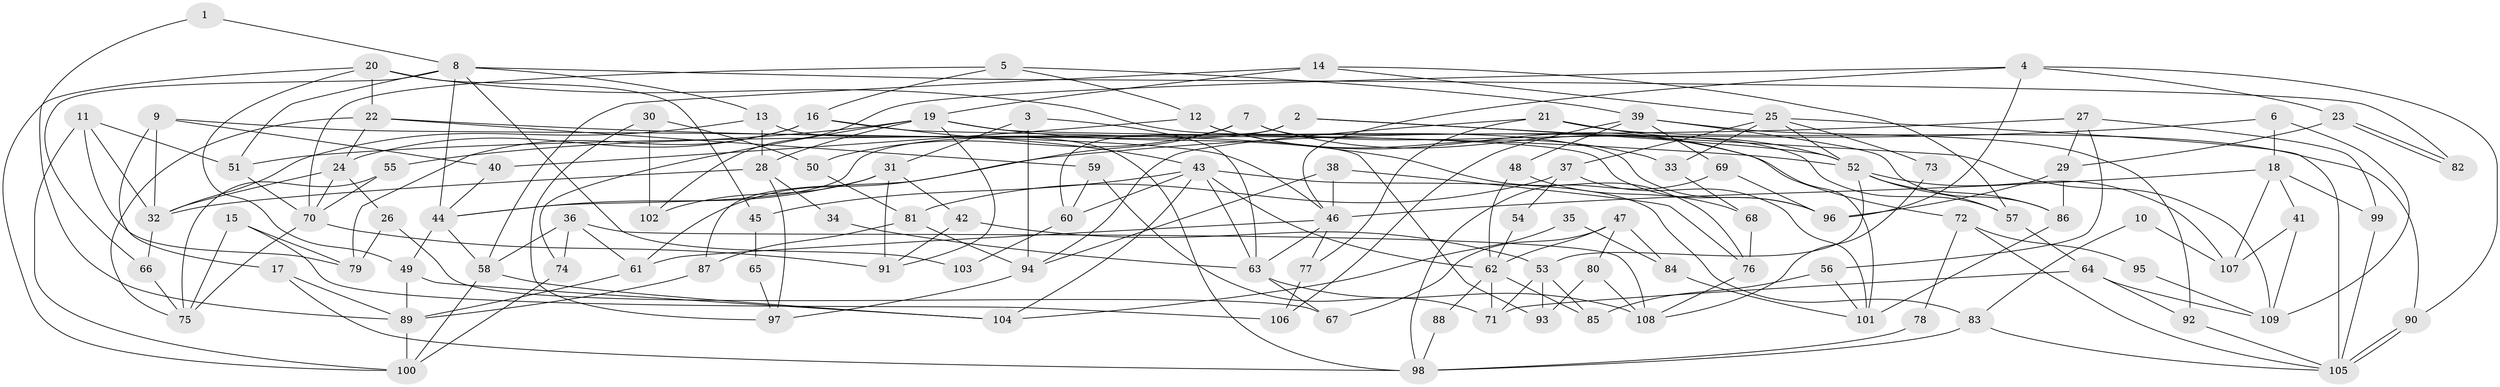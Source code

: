 // Generated by graph-tools (version 1.1) at 2025/15/03/09/25 04:15:19]
// undirected, 109 vertices, 218 edges
graph export_dot {
graph [start="1"]
  node [color=gray90,style=filled];
  1;
  2;
  3;
  4;
  5;
  6;
  7;
  8;
  9;
  10;
  11;
  12;
  13;
  14;
  15;
  16;
  17;
  18;
  19;
  20;
  21;
  22;
  23;
  24;
  25;
  26;
  27;
  28;
  29;
  30;
  31;
  32;
  33;
  34;
  35;
  36;
  37;
  38;
  39;
  40;
  41;
  42;
  43;
  44;
  45;
  46;
  47;
  48;
  49;
  50;
  51;
  52;
  53;
  54;
  55;
  56;
  57;
  58;
  59;
  60;
  61;
  62;
  63;
  64;
  65;
  66;
  67;
  68;
  69;
  70;
  71;
  72;
  73;
  74;
  75;
  76;
  77;
  78;
  79;
  80;
  81;
  82;
  83;
  84;
  85;
  86;
  87;
  88;
  89;
  90;
  91;
  92;
  93;
  94;
  95;
  96;
  97;
  98;
  99;
  100;
  101;
  102;
  103;
  104;
  105;
  106;
  107;
  108;
  109;
  1 -- 8;
  1 -- 89;
  2 -- 60;
  2 -- 52;
  2 -- 44;
  2 -- 109;
  3 -- 63;
  3 -- 31;
  3 -- 94;
  4 -- 46;
  4 -- 23;
  4 -- 90;
  4 -- 96;
  4 -- 102;
  5 -- 70;
  5 -- 16;
  5 -- 12;
  5 -- 39;
  6 -- 61;
  6 -- 109;
  6 -- 18;
  7 -- 57;
  7 -- 101;
  7 -- 50;
  7 -- 87;
  8 -- 44;
  8 -- 51;
  8 -- 13;
  8 -- 66;
  8 -- 82;
  8 -- 103;
  9 -- 17;
  9 -- 32;
  9 -- 40;
  9 -- 46;
  10 -- 107;
  10 -- 83;
  11 -- 100;
  11 -- 51;
  11 -- 32;
  11 -- 79;
  12 -- 40;
  12 -- 33;
  12 -- 72;
  13 -- 32;
  13 -- 28;
  13 -- 98;
  14 -- 19;
  14 -- 57;
  14 -- 25;
  14 -- 58;
  15 -- 75;
  15 -- 79;
  15 -- 106;
  16 -- 79;
  16 -- 24;
  16 -- 43;
  16 -- 93;
  17 -- 98;
  17 -- 89;
  18 -- 46;
  18 -- 41;
  18 -- 99;
  18 -- 107;
  19 -- 91;
  19 -- 96;
  19 -- 28;
  19 -- 55;
  19 -- 74;
  19 -- 76;
  20 -- 22;
  20 -- 100;
  20 -- 45;
  20 -- 49;
  20 -- 96;
  21 -- 52;
  21 -- 90;
  21 -- 77;
  21 -- 94;
  22 -- 52;
  22 -- 75;
  22 -- 24;
  22 -- 59;
  23 -- 82;
  23 -- 82;
  23 -- 29;
  24 -- 32;
  24 -- 26;
  24 -- 70;
  25 -- 105;
  25 -- 33;
  25 -- 37;
  25 -- 52;
  25 -- 73;
  26 -- 67;
  26 -- 79;
  27 -- 99;
  27 -- 56;
  27 -- 29;
  27 -- 51;
  28 -- 32;
  28 -- 34;
  28 -- 97;
  29 -- 96;
  29 -- 86;
  30 -- 50;
  30 -- 97;
  30 -- 102;
  31 -- 102;
  31 -- 91;
  31 -- 42;
  31 -- 44;
  32 -- 66;
  33 -- 68;
  34 -- 63;
  35 -- 104;
  35 -- 84;
  36 -- 58;
  36 -- 61;
  36 -- 74;
  36 -- 108;
  37 -- 81;
  37 -- 54;
  37 -- 101;
  38 -- 94;
  38 -- 76;
  38 -- 46;
  39 -- 106;
  39 -- 48;
  39 -- 69;
  39 -- 86;
  39 -- 92;
  40 -- 44;
  41 -- 107;
  41 -- 109;
  42 -- 53;
  42 -- 91;
  43 -- 104;
  43 -- 45;
  43 -- 60;
  43 -- 62;
  43 -- 63;
  43 -- 83;
  44 -- 49;
  44 -- 58;
  45 -- 65;
  46 -- 61;
  46 -- 63;
  46 -- 77;
  47 -- 80;
  47 -- 62;
  47 -- 67;
  47 -- 84;
  48 -- 68;
  48 -- 62;
  49 -- 89;
  49 -- 104;
  50 -- 81;
  51 -- 70;
  52 -- 86;
  52 -- 53;
  52 -- 57;
  52 -- 107;
  53 -- 71;
  53 -- 85;
  53 -- 93;
  54 -- 62;
  55 -- 75;
  55 -- 70;
  56 -- 85;
  56 -- 101;
  57 -- 64;
  58 -- 100;
  58 -- 104;
  59 -- 71;
  59 -- 60;
  60 -- 103;
  61 -- 89;
  62 -- 71;
  62 -- 85;
  62 -- 88;
  63 -- 67;
  63 -- 108;
  64 -- 92;
  64 -- 109;
  64 -- 71;
  65 -- 97;
  66 -- 75;
  68 -- 76;
  69 -- 96;
  69 -- 98;
  70 -- 75;
  70 -- 91;
  72 -- 105;
  72 -- 78;
  72 -- 95;
  73 -- 108;
  74 -- 100;
  76 -- 108;
  77 -- 106;
  78 -- 98;
  80 -- 93;
  80 -- 108;
  81 -- 94;
  81 -- 87;
  83 -- 98;
  83 -- 105;
  84 -- 101;
  86 -- 101;
  87 -- 89;
  88 -- 98;
  89 -- 100;
  90 -- 105;
  90 -- 105;
  92 -- 105;
  94 -- 97;
  95 -- 109;
  99 -- 105;
}
